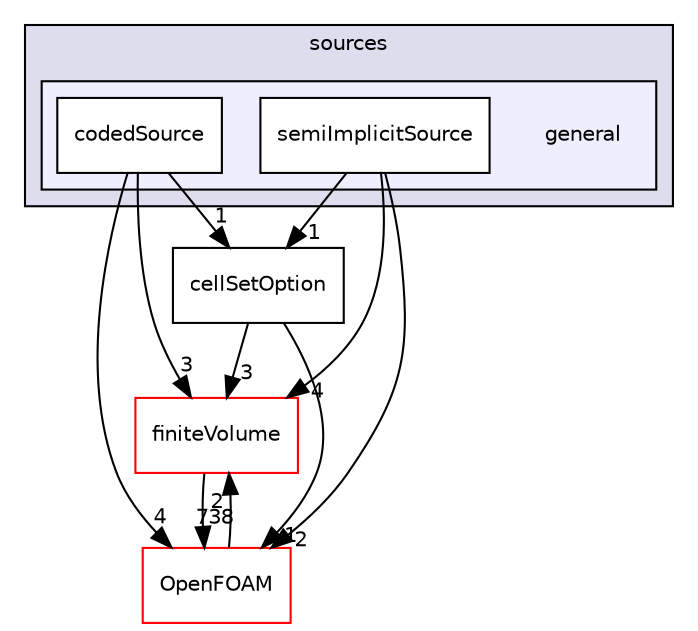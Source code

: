 digraph "src/fvOptions/sources/general" {
  bgcolor=transparent;
  compound=true
  node [ fontsize="10", fontname="Helvetica"];
  edge [ labelfontsize="10", labelfontname="Helvetica"];
  subgraph clusterdir_ab5426228c8fb14cfc52c0ebfb464378 {
    graph [ bgcolor="#ddddee", pencolor="black", label="sources" fontname="Helvetica", fontsize="10", URL="dir_ab5426228c8fb14cfc52c0ebfb464378.html"]
  subgraph clusterdir_72795626a818b0414b803468c9fe69a0 {
    graph [ bgcolor="#eeeeff", pencolor="black", label="" URL="dir_72795626a818b0414b803468c9fe69a0.html"];
    dir_72795626a818b0414b803468c9fe69a0 [shape=plaintext label="general"];
    dir_143bf1c32728e888f2a8fadcc8e856ca [shape=box label="codedSource" color="black" fillcolor="white" style="filled" URL="dir_143bf1c32728e888f2a8fadcc8e856ca.html"];
    dir_6bf80c03527053062f9a69c3eb0e4df2 [shape=box label="semiImplicitSource" color="black" fillcolor="white" style="filled" URL="dir_6bf80c03527053062f9a69c3eb0e4df2.html"];
  }
  }
  dir_9bd15774b555cf7259a6fa18f99fe99b [shape=box label="finiteVolume" color="red" URL="dir_9bd15774b555cf7259a6fa18f99fe99b.html"];
  dir_c5473ff19b20e6ec4dfe5c310b3778a8 [shape=box label="OpenFOAM" color="red" URL="dir_c5473ff19b20e6ec4dfe5c310b3778a8.html"];
  dir_3985ce20ae33982f8c583731dc480b49 [shape=box label="cellSetOption" URL="dir_3985ce20ae33982f8c583731dc480b49.html"];
  dir_9bd15774b555cf7259a6fa18f99fe99b->dir_c5473ff19b20e6ec4dfe5c310b3778a8 [headlabel="738", labeldistance=1.5 headhref="dir_000898_001898.html"];
  dir_143bf1c32728e888f2a8fadcc8e856ca->dir_9bd15774b555cf7259a6fa18f99fe99b [headlabel="3", labeldistance=1.5 headhref="dir_001351_000898.html"];
  dir_143bf1c32728e888f2a8fadcc8e856ca->dir_c5473ff19b20e6ec4dfe5c310b3778a8 [headlabel="4", labeldistance=1.5 headhref="dir_001351_001898.html"];
  dir_143bf1c32728e888f2a8fadcc8e856ca->dir_3985ce20ae33982f8c583731dc480b49 [headlabel="1", labeldistance=1.5 headhref="dir_001351_001319.html"];
  dir_c5473ff19b20e6ec4dfe5c310b3778a8->dir_9bd15774b555cf7259a6fa18f99fe99b [headlabel="2", labeldistance=1.5 headhref="dir_001898_000898.html"];
  dir_6bf80c03527053062f9a69c3eb0e4df2->dir_9bd15774b555cf7259a6fa18f99fe99b [headlabel="4", labeldistance=1.5 headhref="dir_001352_000898.html"];
  dir_6bf80c03527053062f9a69c3eb0e4df2->dir_c5473ff19b20e6ec4dfe5c310b3778a8 [headlabel="2", labeldistance=1.5 headhref="dir_001352_001898.html"];
  dir_6bf80c03527053062f9a69c3eb0e4df2->dir_3985ce20ae33982f8c583731dc480b49 [headlabel="1", labeldistance=1.5 headhref="dir_001352_001319.html"];
  dir_3985ce20ae33982f8c583731dc480b49->dir_9bd15774b555cf7259a6fa18f99fe99b [headlabel="3", labeldistance=1.5 headhref="dir_001319_000898.html"];
  dir_3985ce20ae33982f8c583731dc480b49->dir_c5473ff19b20e6ec4dfe5c310b3778a8 [headlabel="1", labeldistance=1.5 headhref="dir_001319_001898.html"];
}
